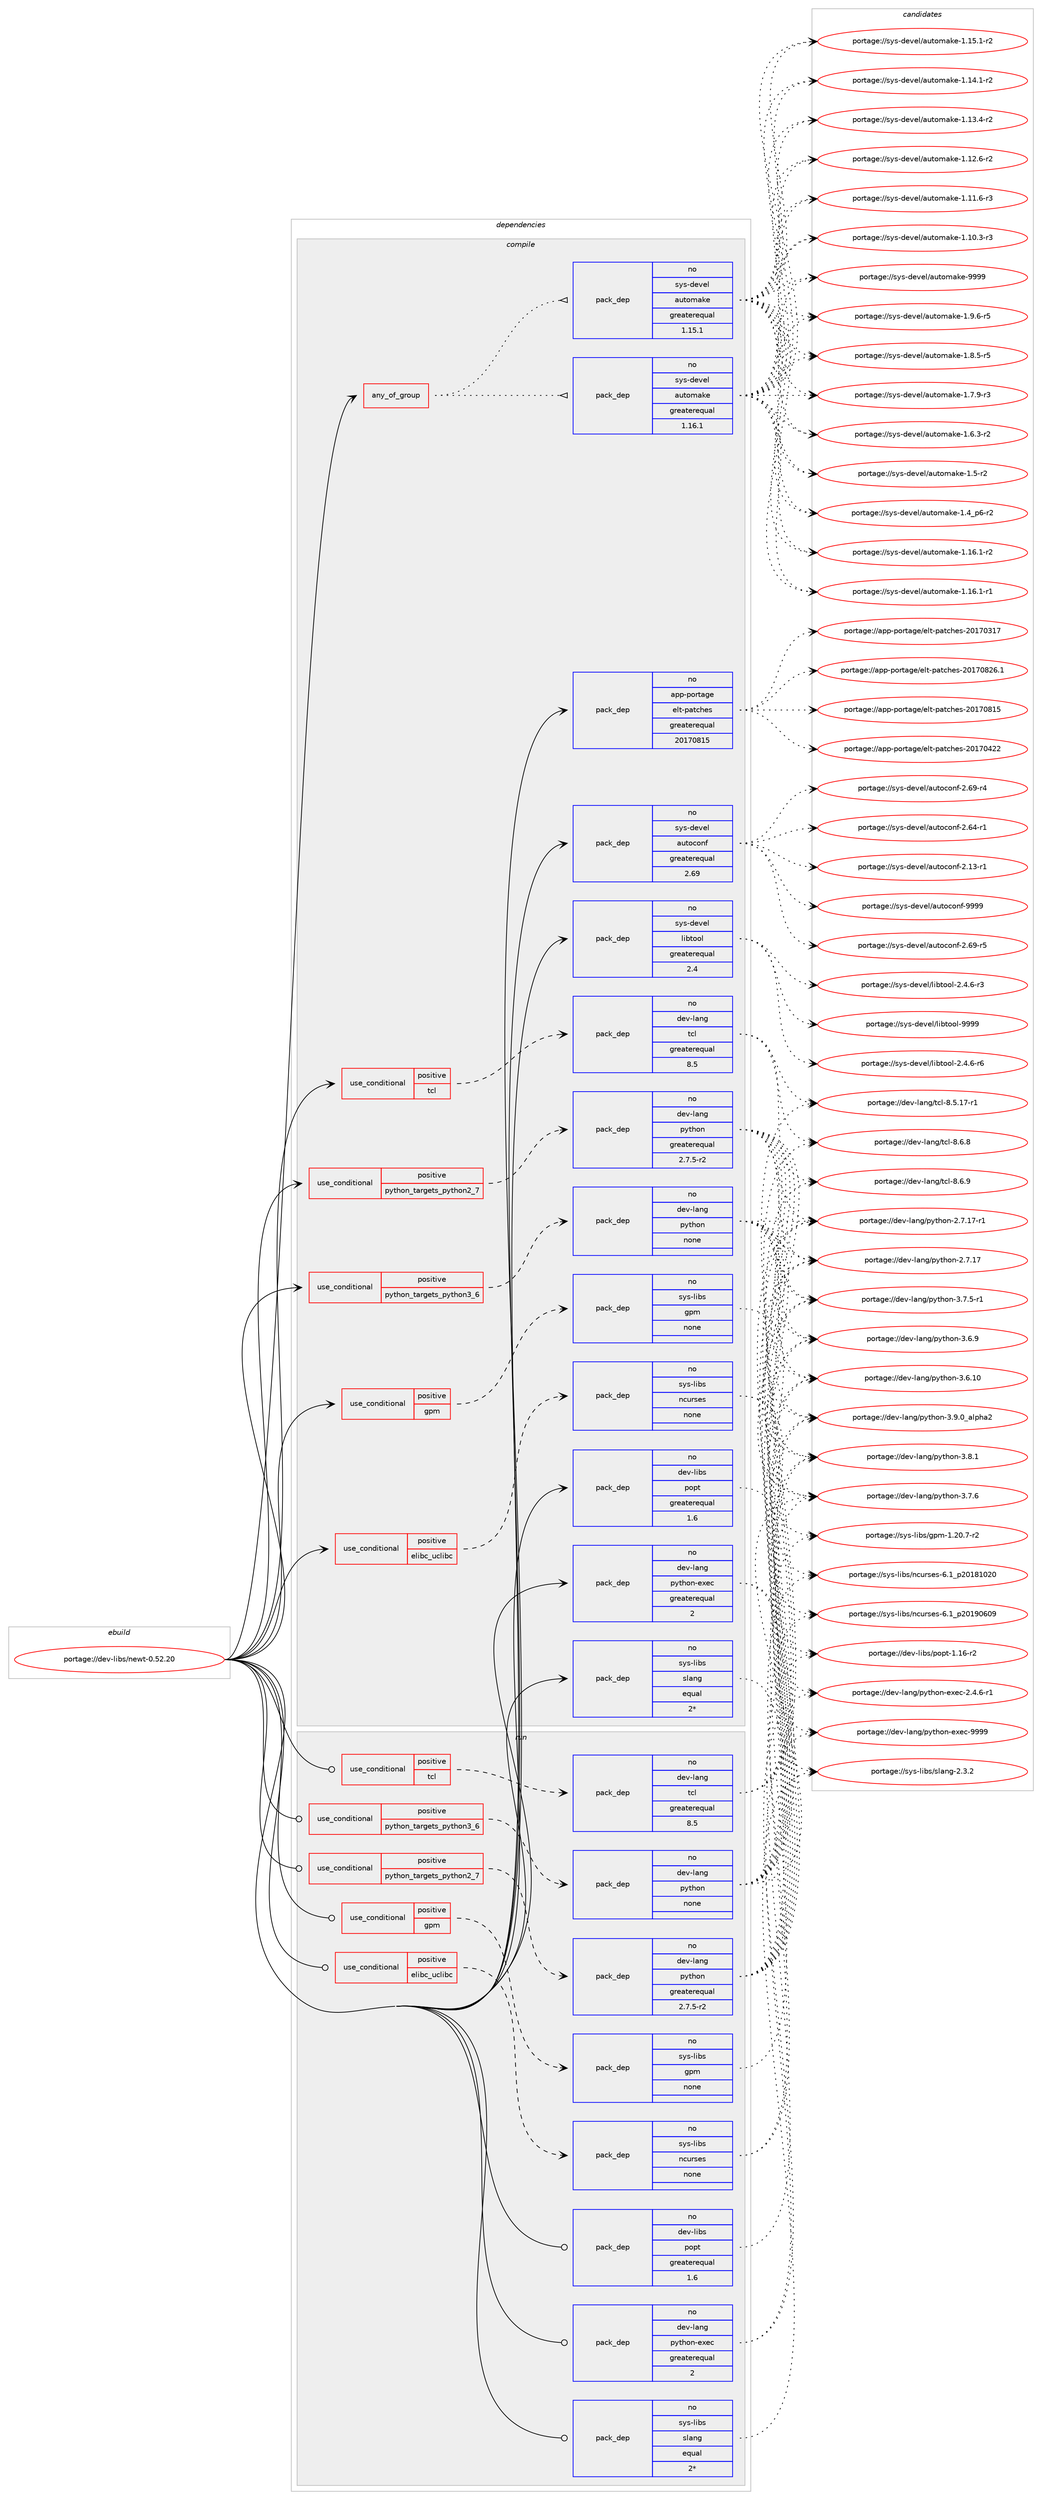 digraph prolog {

# *************
# Graph options
# *************

newrank=true;
concentrate=true;
compound=true;
graph [rankdir=LR,fontname=Helvetica,fontsize=10,ranksep=1.5];#, ranksep=2.5, nodesep=0.2];
edge  [arrowhead=vee];
node  [fontname=Helvetica,fontsize=10];

# **********
# The ebuild
# **********

subgraph cluster_leftcol {
color=gray;
label=<<i>ebuild</i>>;
id [label="portage://dev-libs/newt-0.52.20", color=red, width=4, href="../dev-libs/newt-0.52.20.svg"];
}

# ****************
# The dependencies
# ****************

subgraph cluster_midcol {
color=gray;
label=<<i>dependencies</i>>;
subgraph cluster_compile {
fillcolor="#eeeeee";
style=filled;
label=<<i>compile</i>>;
subgraph any4958 {
dependency508932 [label=<<TABLE BORDER="0" CELLBORDER="1" CELLSPACING="0" CELLPADDING="4"><TR><TD CELLPADDING="10">any_of_group</TD></TR></TABLE>>, shape=none, color=red];subgraph pack379476 {
dependency508933 [label=<<TABLE BORDER="0" CELLBORDER="1" CELLSPACING="0" CELLPADDING="4" WIDTH="220"><TR><TD ROWSPAN="6" CELLPADDING="30">pack_dep</TD></TR><TR><TD WIDTH="110">no</TD></TR><TR><TD>sys-devel</TD></TR><TR><TD>automake</TD></TR><TR><TD>greaterequal</TD></TR><TR><TD>1.16.1</TD></TR></TABLE>>, shape=none, color=blue];
}
dependency508932:e -> dependency508933:w [weight=20,style="dotted",arrowhead="oinv"];
subgraph pack379477 {
dependency508934 [label=<<TABLE BORDER="0" CELLBORDER="1" CELLSPACING="0" CELLPADDING="4" WIDTH="220"><TR><TD ROWSPAN="6" CELLPADDING="30">pack_dep</TD></TR><TR><TD WIDTH="110">no</TD></TR><TR><TD>sys-devel</TD></TR><TR><TD>automake</TD></TR><TR><TD>greaterequal</TD></TR><TR><TD>1.15.1</TD></TR></TABLE>>, shape=none, color=blue];
}
dependency508932:e -> dependency508934:w [weight=20,style="dotted",arrowhead="oinv"];
}
id:e -> dependency508932:w [weight=20,style="solid",arrowhead="vee"];
subgraph cond124265 {
dependency508935 [label=<<TABLE BORDER="0" CELLBORDER="1" CELLSPACING="0" CELLPADDING="4"><TR><TD ROWSPAN="3" CELLPADDING="10">use_conditional</TD></TR><TR><TD>positive</TD></TR><TR><TD>elibc_uclibc</TD></TR></TABLE>>, shape=none, color=red];
subgraph pack379478 {
dependency508936 [label=<<TABLE BORDER="0" CELLBORDER="1" CELLSPACING="0" CELLPADDING="4" WIDTH="220"><TR><TD ROWSPAN="6" CELLPADDING="30">pack_dep</TD></TR><TR><TD WIDTH="110">no</TD></TR><TR><TD>sys-libs</TD></TR><TR><TD>ncurses</TD></TR><TR><TD>none</TD></TR><TR><TD></TD></TR></TABLE>>, shape=none, color=blue];
}
dependency508935:e -> dependency508936:w [weight=20,style="dashed",arrowhead="vee"];
}
id:e -> dependency508935:w [weight=20,style="solid",arrowhead="vee"];
subgraph cond124266 {
dependency508937 [label=<<TABLE BORDER="0" CELLBORDER="1" CELLSPACING="0" CELLPADDING="4"><TR><TD ROWSPAN="3" CELLPADDING="10">use_conditional</TD></TR><TR><TD>positive</TD></TR><TR><TD>gpm</TD></TR></TABLE>>, shape=none, color=red];
subgraph pack379479 {
dependency508938 [label=<<TABLE BORDER="0" CELLBORDER="1" CELLSPACING="0" CELLPADDING="4" WIDTH="220"><TR><TD ROWSPAN="6" CELLPADDING="30">pack_dep</TD></TR><TR><TD WIDTH="110">no</TD></TR><TR><TD>sys-libs</TD></TR><TR><TD>gpm</TD></TR><TR><TD>none</TD></TR><TR><TD></TD></TR></TABLE>>, shape=none, color=blue];
}
dependency508937:e -> dependency508938:w [weight=20,style="dashed",arrowhead="vee"];
}
id:e -> dependency508937:w [weight=20,style="solid",arrowhead="vee"];
subgraph cond124267 {
dependency508939 [label=<<TABLE BORDER="0" CELLBORDER="1" CELLSPACING="0" CELLPADDING="4"><TR><TD ROWSPAN="3" CELLPADDING="10">use_conditional</TD></TR><TR><TD>positive</TD></TR><TR><TD>python_targets_python2_7</TD></TR></TABLE>>, shape=none, color=red];
subgraph pack379480 {
dependency508940 [label=<<TABLE BORDER="0" CELLBORDER="1" CELLSPACING="0" CELLPADDING="4" WIDTH="220"><TR><TD ROWSPAN="6" CELLPADDING="30">pack_dep</TD></TR><TR><TD WIDTH="110">no</TD></TR><TR><TD>dev-lang</TD></TR><TR><TD>python</TD></TR><TR><TD>greaterequal</TD></TR><TR><TD>2.7.5-r2</TD></TR></TABLE>>, shape=none, color=blue];
}
dependency508939:e -> dependency508940:w [weight=20,style="dashed",arrowhead="vee"];
}
id:e -> dependency508939:w [weight=20,style="solid",arrowhead="vee"];
subgraph cond124268 {
dependency508941 [label=<<TABLE BORDER="0" CELLBORDER="1" CELLSPACING="0" CELLPADDING="4"><TR><TD ROWSPAN="3" CELLPADDING="10">use_conditional</TD></TR><TR><TD>positive</TD></TR><TR><TD>python_targets_python3_6</TD></TR></TABLE>>, shape=none, color=red];
subgraph pack379481 {
dependency508942 [label=<<TABLE BORDER="0" CELLBORDER="1" CELLSPACING="0" CELLPADDING="4" WIDTH="220"><TR><TD ROWSPAN="6" CELLPADDING="30">pack_dep</TD></TR><TR><TD WIDTH="110">no</TD></TR><TR><TD>dev-lang</TD></TR><TR><TD>python</TD></TR><TR><TD>none</TD></TR><TR><TD></TD></TR></TABLE>>, shape=none, color=blue];
}
dependency508941:e -> dependency508942:w [weight=20,style="dashed",arrowhead="vee"];
}
id:e -> dependency508941:w [weight=20,style="solid",arrowhead="vee"];
subgraph cond124269 {
dependency508943 [label=<<TABLE BORDER="0" CELLBORDER="1" CELLSPACING="0" CELLPADDING="4"><TR><TD ROWSPAN="3" CELLPADDING="10">use_conditional</TD></TR><TR><TD>positive</TD></TR><TR><TD>tcl</TD></TR></TABLE>>, shape=none, color=red];
subgraph pack379482 {
dependency508944 [label=<<TABLE BORDER="0" CELLBORDER="1" CELLSPACING="0" CELLPADDING="4" WIDTH="220"><TR><TD ROWSPAN="6" CELLPADDING="30">pack_dep</TD></TR><TR><TD WIDTH="110">no</TD></TR><TR><TD>dev-lang</TD></TR><TR><TD>tcl</TD></TR><TR><TD>greaterequal</TD></TR><TR><TD>8.5</TD></TR></TABLE>>, shape=none, color=blue];
}
dependency508943:e -> dependency508944:w [weight=20,style="dashed",arrowhead="vee"];
}
id:e -> dependency508943:w [weight=20,style="solid",arrowhead="vee"];
subgraph pack379483 {
dependency508945 [label=<<TABLE BORDER="0" CELLBORDER="1" CELLSPACING="0" CELLPADDING="4" WIDTH="220"><TR><TD ROWSPAN="6" CELLPADDING="30">pack_dep</TD></TR><TR><TD WIDTH="110">no</TD></TR><TR><TD>app-portage</TD></TR><TR><TD>elt-patches</TD></TR><TR><TD>greaterequal</TD></TR><TR><TD>20170815</TD></TR></TABLE>>, shape=none, color=blue];
}
id:e -> dependency508945:w [weight=20,style="solid",arrowhead="vee"];
subgraph pack379484 {
dependency508946 [label=<<TABLE BORDER="0" CELLBORDER="1" CELLSPACING="0" CELLPADDING="4" WIDTH="220"><TR><TD ROWSPAN="6" CELLPADDING="30">pack_dep</TD></TR><TR><TD WIDTH="110">no</TD></TR><TR><TD>dev-lang</TD></TR><TR><TD>python-exec</TD></TR><TR><TD>greaterequal</TD></TR><TR><TD>2</TD></TR></TABLE>>, shape=none, color=blue];
}
id:e -> dependency508946:w [weight=20,style="solid",arrowhead="vee"];
subgraph pack379485 {
dependency508947 [label=<<TABLE BORDER="0" CELLBORDER="1" CELLSPACING="0" CELLPADDING="4" WIDTH="220"><TR><TD ROWSPAN="6" CELLPADDING="30">pack_dep</TD></TR><TR><TD WIDTH="110">no</TD></TR><TR><TD>dev-libs</TD></TR><TR><TD>popt</TD></TR><TR><TD>greaterequal</TD></TR><TR><TD>1.6</TD></TR></TABLE>>, shape=none, color=blue];
}
id:e -> dependency508947:w [weight=20,style="solid",arrowhead="vee"];
subgraph pack379486 {
dependency508948 [label=<<TABLE BORDER="0" CELLBORDER="1" CELLSPACING="0" CELLPADDING="4" WIDTH="220"><TR><TD ROWSPAN="6" CELLPADDING="30">pack_dep</TD></TR><TR><TD WIDTH="110">no</TD></TR><TR><TD>sys-devel</TD></TR><TR><TD>autoconf</TD></TR><TR><TD>greaterequal</TD></TR><TR><TD>2.69</TD></TR></TABLE>>, shape=none, color=blue];
}
id:e -> dependency508948:w [weight=20,style="solid",arrowhead="vee"];
subgraph pack379487 {
dependency508949 [label=<<TABLE BORDER="0" CELLBORDER="1" CELLSPACING="0" CELLPADDING="4" WIDTH="220"><TR><TD ROWSPAN="6" CELLPADDING="30">pack_dep</TD></TR><TR><TD WIDTH="110">no</TD></TR><TR><TD>sys-devel</TD></TR><TR><TD>libtool</TD></TR><TR><TD>greaterequal</TD></TR><TR><TD>2.4</TD></TR></TABLE>>, shape=none, color=blue];
}
id:e -> dependency508949:w [weight=20,style="solid",arrowhead="vee"];
subgraph pack379488 {
dependency508950 [label=<<TABLE BORDER="0" CELLBORDER="1" CELLSPACING="0" CELLPADDING="4" WIDTH="220"><TR><TD ROWSPAN="6" CELLPADDING="30">pack_dep</TD></TR><TR><TD WIDTH="110">no</TD></TR><TR><TD>sys-libs</TD></TR><TR><TD>slang</TD></TR><TR><TD>equal</TD></TR><TR><TD>2*</TD></TR></TABLE>>, shape=none, color=blue];
}
id:e -> dependency508950:w [weight=20,style="solid",arrowhead="vee"];
}
subgraph cluster_compileandrun {
fillcolor="#eeeeee";
style=filled;
label=<<i>compile and run</i>>;
}
subgraph cluster_run {
fillcolor="#eeeeee";
style=filled;
label=<<i>run</i>>;
subgraph cond124270 {
dependency508951 [label=<<TABLE BORDER="0" CELLBORDER="1" CELLSPACING="0" CELLPADDING="4"><TR><TD ROWSPAN="3" CELLPADDING="10">use_conditional</TD></TR><TR><TD>positive</TD></TR><TR><TD>elibc_uclibc</TD></TR></TABLE>>, shape=none, color=red];
subgraph pack379489 {
dependency508952 [label=<<TABLE BORDER="0" CELLBORDER="1" CELLSPACING="0" CELLPADDING="4" WIDTH="220"><TR><TD ROWSPAN="6" CELLPADDING="30">pack_dep</TD></TR><TR><TD WIDTH="110">no</TD></TR><TR><TD>sys-libs</TD></TR><TR><TD>ncurses</TD></TR><TR><TD>none</TD></TR><TR><TD></TD></TR></TABLE>>, shape=none, color=blue];
}
dependency508951:e -> dependency508952:w [weight=20,style="dashed",arrowhead="vee"];
}
id:e -> dependency508951:w [weight=20,style="solid",arrowhead="odot"];
subgraph cond124271 {
dependency508953 [label=<<TABLE BORDER="0" CELLBORDER="1" CELLSPACING="0" CELLPADDING="4"><TR><TD ROWSPAN="3" CELLPADDING="10">use_conditional</TD></TR><TR><TD>positive</TD></TR><TR><TD>gpm</TD></TR></TABLE>>, shape=none, color=red];
subgraph pack379490 {
dependency508954 [label=<<TABLE BORDER="0" CELLBORDER="1" CELLSPACING="0" CELLPADDING="4" WIDTH="220"><TR><TD ROWSPAN="6" CELLPADDING="30">pack_dep</TD></TR><TR><TD WIDTH="110">no</TD></TR><TR><TD>sys-libs</TD></TR><TR><TD>gpm</TD></TR><TR><TD>none</TD></TR><TR><TD></TD></TR></TABLE>>, shape=none, color=blue];
}
dependency508953:e -> dependency508954:w [weight=20,style="dashed",arrowhead="vee"];
}
id:e -> dependency508953:w [weight=20,style="solid",arrowhead="odot"];
subgraph cond124272 {
dependency508955 [label=<<TABLE BORDER="0" CELLBORDER="1" CELLSPACING="0" CELLPADDING="4"><TR><TD ROWSPAN="3" CELLPADDING="10">use_conditional</TD></TR><TR><TD>positive</TD></TR><TR><TD>python_targets_python2_7</TD></TR></TABLE>>, shape=none, color=red];
subgraph pack379491 {
dependency508956 [label=<<TABLE BORDER="0" CELLBORDER="1" CELLSPACING="0" CELLPADDING="4" WIDTH="220"><TR><TD ROWSPAN="6" CELLPADDING="30">pack_dep</TD></TR><TR><TD WIDTH="110">no</TD></TR><TR><TD>dev-lang</TD></TR><TR><TD>python</TD></TR><TR><TD>greaterequal</TD></TR><TR><TD>2.7.5-r2</TD></TR></TABLE>>, shape=none, color=blue];
}
dependency508955:e -> dependency508956:w [weight=20,style="dashed",arrowhead="vee"];
}
id:e -> dependency508955:w [weight=20,style="solid",arrowhead="odot"];
subgraph cond124273 {
dependency508957 [label=<<TABLE BORDER="0" CELLBORDER="1" CELLSPACING="0" CELLPADDING="4"><TR><TD ROWSPAN="3" CELLPADDING="10">use_conditional</TD></TR><TR><TD>positive</TD></TR><TR><TD>python_targets_python3_6</TD></TR></TABLE>>, shape=none, color=red];
subgraph pack379492 {
dependency508958 [label=<<TABLE BORDER="0" CELLBORDER="1" CELLSPACING="0" CELLPADDING="4" WIDTH="220"><TR><TD ROWSPAN="6" CELLPADDING="30">pack_dep</TD></TR><TR><TD WIDTH="110">no</TD></TR><TR><TD>dev-lang</TD></TR><TR><TD>python</TD></TR><TR><TD>none</TD></TR><TR><TD></TD></TR></TABLE>>, shape=none, color=blue];
}
dependency508957:e -> dependency508958:w [weight=20,style="dashed",arrowhead="vee"];
}
id:e -> dependency508957:w [weight=20,style="solid",arrowhead="odot"];
subgraph cond124274 {
dependency508959 [label=<<TABLE BORDER="0" CELLBORDER="1" CELLSPACING="0" CELLPADDING="4"><TR><TD ROWSPAN="3" CELLPADDING="10">use_conditional</TD></TR><TR><TD>positive</TD></TR><TR><TD>tcl</TD></TR></TABLE>>, shape=none, color=red];
subgraph pack379493 {
dependency508960 [label=<<TABLE BORDER="0" CELLBORDER="1" CELLSPACING="0" CELLPADDING="4" WIDTH="220"><TR><TD ROWSPAN="6" CELLPADDING="30">pack_dep</TD></TR><TR><TD WIDTH="110">no</TD></TR><TR><TD>dev-lang</TD></TR><TR><TD>tcl</TD></TR><TR><TD>greaterequal</TD></TR><TR><TD>8.5</TD></TR></TABLE>>, shape=none, color=blue];
}
dependency508959:e -> dependency508960:w [weight=20,style="dashed",arrowhead="vee"];
}
id:e -> dependency508959:w [weight=20,style="solid",arrowhead="odot"];
subgraph pack379494 {
dependency508961 [label=<<TABLE BORDER="0" CELLBORDER="1" CELLSPACING="0" CELLPADDING="4" WIDTH="220"><TR><TD ROWSPAN="6" CELLPADDING="30">pack_dep</TD></TR><TR><TD WIDTH="110">no</TD></TR><TR><TD>dev-lang</TD></TR><TR><TD>python-exec</TD></TR><TR><TD>greaterequal</TD></TR><TR><TD>2</TD></TR></TABLE>>, shape=none, color=blue];
}
id:e -> dependency508961:w [weight=20,style="solid",arrowhead="odot"];
subgraph pack379495 {
dependency508962 [label=<<TABLE BORDER="0" CELLBORDER="1" CELLSPACING="0" CELLPADDING="4" WIDTH="220"><TR><TD ROWSPAN="6" CELLPADDING="30">pack_dep</TD></TR><TR><TD WIDTH="110">no</TD></TR><TR><TD>dev-libs</TD></TR><TR><TD>popt</TD></TR><TR><TD>greaterequal</TD></TR><TR><TD>1.6</TD></TR></TABLE>>, shape=none, color=blue];
}
id:e -> dependency508962:w [weight=20,style="solid",arrowhead="odot"];
subgraph pack379496 {
dependency508963 [label=<<TABLE BORDER="0" CELLBORDER="1" CELLSPACING="0" CELLPADDING="4" WIDTH="220"><TR><TD ROWSPAN="6" CELLPADDING="30">pack_dep</TD></TR><TR><TD WIDTH="110">no</TD></TR><TR><TD>sys-libs</TD></TR><TR><TD>slang</TD></TR><TR><TD>equal</TD></TR><TR><TD>2*</TD></TR></TABLE>>, shape=none, color=blue];
}
id:e -> dependency508963:w [weight=20,style="solid",arrowhead="odot"];
}
}

# **************
# The candidates
# **************

subgraph cluster_choices {
rank=same;
color=gray;
label=<<i>candidates</i>>;

subgraph choice379476 {
color=black;
nodesep=1;
choice115121115451001011181011084797117116111109971071014557575757 [label="portage://sys-devel/automake-9999", color=red, width=4,href="../sys-devel/automake-9999.svg"];
choice115121115451001011181011084797117116111109971071014549465746544511453 [label="portage://sys-devel/automake-1.9.6-r5", color=red, width=4,href="../sys-devel/automake-1.9.6-r5.svg"];
choice115121115451001011181011084797117116111109971071014549465646534511453 [label="portage://sys-devel/automake-1.8.5-r5", color=red, width=4,href="../sys-devel/automake-1.8.5-r5.svg"];
choice115121115451001011181011084797117116111109971071014549465546574511451 [label="portage://sys-devel/automake-1.7.9-r3", color=red, width=4,href="../sys-devel/automake-1.7.9-r3.svg"];
choice115121115451001011181011084797117116111109971071014549465446514511450 [label="portage://sys-devel/automake-1.6.3-r2", color=red, width=4,href="../sys-devel/automake-1.6.3-r2.svg"];
choice11512111545100101118101108479711711611110997107101454946534511450 [label="portage://sys-devel/automake-1.5-r2", color=red, width=4,href="../sys-devel/automake-1.5-r2.svg"];
choice115121115451001011181011084797117116111109971071014549465295112544511450 [label="portage://sys-devel/automake-1.4_p6-r2", color=red, width=4,href="../sys-devel/automake-1.4_p6-r2.svg"];
choice11512111545100101118101108479711711611110997107101454946495446494511450 [label="portage://sys-devel/automake-1.16.1-r2", color=red, width=4,href="../sys-devel/automake-1.16.1-r2.svg"];
choice11512111545100101118101108479711711611110997107101454946495446494511449 [label="portage://sys-devel/automake-1.16.1-r1", color=red, width=4,href="../sys-devel/automake-1.16.1-r1.svg"];
choice11512111545100101118101108479711711611110997107101454946495346494511450 [label="portage://sys-devel/automake-1.15.1-r2", color=red, width=4,href="../sys-devel/automake-1.15.1-r2.svg"];
choice11512111545100101118101108479711711611110997107101454946495246494511450 [label="portage://sys-devel/automake-1.14.1-r2", color=red, width=4,href="../sys-devel/automake-1.14.1-r2.svg"];
choice11512111545100101118101108479711711611110997107101454946495146524511450 [label="portage://sys-devel/automake-1.13.4-r2", color=red, width=4,href="../sys-devel/automake-1.13.4-r2.svg"];
choice11512111545100101118101108479711711611110997107101454946495046544511450 [label="portage://sys-devel/automake-1.12.6-r2", color=red, width=4,href="../sys-devel/automake-1.12.6-r2.svg"];
choice11512111545100101118101108479711711611110997107101454946494946544511451 [label="portage://sys-devel/automake-1.11.6-r3", color=red, width=4,href="../sys-devel/automake-1.11.6-r3.svg"];
choice11512111545100101118101108479711711611110997107101454946494846514511451 [label="portage://sys-devel/automake-1.10.3-r3", color=red, width=4,href="../sys-devel/automake-1.10.3-r3.svg"];
dependency508933:e -> choice115121115451001011181011084797117116111109971071014557575757:w [style=dotted,weight="100"];
dependency508933:e -> choice115121115451001011181011084797117116111109971071014549465746544511453:w [style=dotted,weight="100"];
dependency508933:e -> choice115121115451001011181011084797117116111109971071014549465646534511453:w [style=dotted,weight="100"];
dependency508933:e -> choice115121115451001011181011084797117116111109971071014549465546574511451:w [style=dotted,weight="100"];
dependency508933:e -> choice115121115451001011181011084797117116111109971071014549465446514511450:w [style=dotted,weight="100"];
dependency508933:e -> choice11512111545100101118101108479711711611110997107101454946534511450:w [style=dotted,weight="100"];
dependency508933:e -> choice115121115451001011181011084797117116111109971071014549465295112544511450:w [style=dotted,weight="100"];
dependency508933:e -> choice11512111545100101118101108479711711611110997107101454946495446494511450:w [style=dotted,weight="100"];
dependency508933:e -> choice11512111545100101118101108479711711611110997107101454946495446494511449:w [style=dotted,weight="100"];
dependency508933:e -> choice11512111545100101118101108479711711611110997107101454946495346494511450:w [style=dotted,weight="100"];
dependency508933:e -> choice11512111545100101118101108479711711611110997107101454946495246494511450:w [style=dotted,weight="100"];
dependency508933:e -> choice11512111545100101118101108479711711611110997107101454946495146524511450:w [style=dotted,weight="100"];
dependency508933:e -> choice11512111545100101118101108479711711611110997107101454946495046544511450:w [style=dotted,weight="100"];
dependency508933:e -> choice11512111545100101118101108479711711611110997107101454946494946544511451:w [style=dotted,weight="100"];
dependency508933:e -> choice11512111545100101118101108479711711611110997107101454946494846514511451:w [style=dotted,weight="100"];
}
subgraph choice379477 {
color=black;
nodesep=1;
choice115121115451001011181011084797117116111109971071014557575757 [label="portage://sys-devel/automake-9999", color=red, width=4,href="../sys-devel/automake-9999.svg"];
choice115121115451001011181011084797117116111109971071014549465746544511453 [label="portage://sys-devel/automake-1.9.6-r5", color=red, width=4,href="../sys-devel/automake-1.9.6-r5.svg"];
choice115121115451001011181011084797117116111109971071014549465646534511453 [label="portage://sys-devel/automake-1.8.5-r5", color=red, width=4,href="../sys-devel/automake-1.8.5-r5.svg"];
choice115121115451001011181011084797117116111109971071014549465546574511451 [label="portage://sys-devel/automake-1.7.9-r3", color=red, width=4,href="../sys-devel/automake-1.7.9-r3.svg"];
choice115121115451001011181011084797117116111109971071014549465446514511450 [label="portage://sys-devel/automake-1.6.3-r2", color=red, width=4,href="../sys-devel/automake-1.6.3-r2.svg"];
choice11512111545100101118101108479711711611110997107101454946534511450 [label="portage://sys-devel/automake-1.5-r2", color=red, width=4,href="../sys-devel/automake-1.5-r2.svg"];
choice115121115451001011181011084797117116111109971071014549465295112544511450 [label="portage://sys-devel/automake-1.4_p6-r2", color=red, width=4,href="../sys-devel/automake-1.4_p6-r2.svg"];
choice11512111545100101118101108479711711611110997107101454946495446494511450 [label="portage://sys-devel/automake-1.16.1-r2", color=red, width=4,href="../sys-devel/automake-1.16.1-r2.svg"];
choice11512111545100101118101108479711711611110997107101454946495446494511449 [label="portage://sys-devel/automake-1.16.1-r1", color=red, width=4,href="../sys-devel/automake-1.16.1-r1.svg"];
choice11512111545100101118101108479711711611110997107101454946495346494511450 [label="portage://sys-devel/automake-1.15.1-r2", color=red, width=4,href="../sys-devel/automake-1.15.1-r2.svg"];
choice11512111545100101118101108479711711611110997107101454946495246494511450 [label="portage://sys-devel/automake-1.14.1-r2", color=red, width=4,href="../sys-devel/automake-1.14.1-r2.svg"];
choice11512111545100101118101108479711711611110997107101454946495146524511450 [label="portage://sys-devel/automake-1.13.4-r2", color=red, width=4,href="../sys-devel/automake-1.13.4-r2.svg"];
choice11512111545100101118101108479711711611110997107101454946495046544511450 [label="portage://sys-devel/automake-1.12.6-r2", color=red, width=4,href="../sys-devel/automake-1.12.6-r2.svg"];
choice11512111545100101118101108479711711611110997107101454946494946544511451 [label="portage://sys-devel/automake-1.11.6-r3", color=red, width=4,href="../sys-devel/automake-1.11.6-r3.svg"];
choice11512111545100101118101108479711711611110997107101454946494846514511451 [label="portage://sys-devel/automake-1.10.3-r3", color=red, width=4,href="../sys-devel/automake-1.10.3-r3.svg"];
dependency508934:e -> choice115121115451001011181011084797117116111109971071014557575757:w [style=dotted,weight="100"];
dependency508934:e -> choice115121115451001011181011084797117116111109971071014549465746544511453:w [style=dotted,weight="100"];
dependency508934:e -> choice115121115451001011181011084797117116111109971071014549465646534511453:w [style=dotted,weight="100"];
dependency508934:e -> choice115121115451001011181011084797117116111109971071014549465546574511451:w [style=dotted,weight="100"];
dependency508934:e -> choice115121115451001011181011084797117116111109971071014549465446514511450:w [style=dotted,weight="100"];
dependency508934:e -> choice11512111545100101118101108479711711611110997107101454946534511450:w [style=dotted,weight="100"];
dependency508934:e -> choice115121115451001011181011084797117116111109971071014549465295112544511450:w [style=dotted,weight="100"];
dependency508934:e -> choice11512111545100101118101108479711711611110997107101454946495446494511450:w [style=dotted,weight="100"];
dependency508934:e -> choice11512111545100101118101108479711711611110997107101454946495446494511449:w [style=dotted,weight="100"];
dependency508934:e -> choice11512111545100101118101108479711711611110997107101454946495346494511450:w [style=dotted,weight="100"];
dependency508934:e -> choice11512111545100101118101108479711711611110997107101454946495246494511450:w [style=dotted,weight="100"];
dependency508934:e -> choice11512111545100101118101108479711711611110997107101454946495146524511450:w [style=dotted,weight="100"];
dependency508934:e -> choice11512111545100101118101108479711711611110997107101454946495046544511450:w [style=dotted,weight="100"];
dependency508934:e -> choice11512111545100101118101108479711711611110997107101454946494946544511451:w [style=dotted,weight="100"];
dependency508934:e -> choice11512111545100101118101108479711711611110997107101454946494846514511451:w [style=dotted,weight="100"];
}
subgraph choice379478 {
color=black;
nodesep=1;
choice1151211154510810598115471109911711411510111545544649951125048495748544857 [label="portage://sys-libs/ncurses-6.1_p20190609", color=red, width=4,href="../sys-libs/ncurses-6.1_p20190609.svg"];
choice1151211154510810598115471109911711411510111545544649951125048495649485048 [label="portage://sys-libs/ncurses-6.1_p20181020", color=red, width=4,href="../sys-libs/ncurses-6.1_p20181020.svg"];
dependency508936:e -> choice1151211154510810598115471109911711411510111545544649951125048495748544857:w [style=dotted,weight="100"];
dependency508936:e -> choice1151211154510810598115471109911711411510111545544649951125048495649485048:w [style=dotted,weight="100"];
}
subgraph choice379479 {
color=black;
nodesep=1;
choice115121115451081059811547103112109454946504846554511450 [label="portage://sys-libs/gpm-1.20.7-r2", color=red, width=4,href="../sys-libs/gpm-1.20.7-r2.svg"];
dependency508938:e -> choice115121115451081059811547103112109454946504846554511450:w [style=dotted,weight="100"];
}
subgraph choice379480 {
color=black;
nodesep=1;
choice10010111845108971101034711212111610411111045514657464895971081121049750 [label="portage://dev-lang/python-3.9.0_alpha2", color=red, width=4,href="../dev-lang/python-3.9.0_alpha2.svg"];
choice100101118451089711010347112121116104111110455146564649 [label="portage://dev-lang/python-3.8.1", color=red, width=4,href="../dev-lang/python-3.8.1.svg"];
choice100101118451089711010347112121116104111110455146554654 [label="portage://dev-lang/python-3.7.6", color=red, width=4,href="../dev-lang/python-3.7.6.svg"];
choice1001011184510897110103471121211161041111104551465546534511449 [label="portage://dev-lang/python-3.7.5-r1", color=red, width=4,href="../dev-lang/python-3.7.5-r1.svg"];
choice100101118451089711010347112121116104111110455146544657 [label="portage://dev-lang/python-3.6.9", color=red, width=4,href="../dev-lang/python-3.6.9.svg"];
choice10010111845108971101034711212111610411111045514654464948 [label="portage://dev-lang/python-3.6.10", color=red, width=4,href="../dev-lang/python-3.6.10.svg"];
choice100101118451089711010347112121116104111110455046554649554511449 [label="portage://dev-lang/python-2.7.17-r1", color=red, width=4,href="../dev-lang/python-2.7.17-r1.svg"];
choice10010111845108971101034711212111610411111045504655464955 [label="portage://dev-lang/python-2.7.17", color=red, width=4,href="../dev-lang/python-2.7.17.svg"];
dependency508940:e -> choice10010111845108971101034711212111610411111045514657464895971081121049750:w [style=dotted,weight="100"];
dependency508940:e -> choice100101118451089711010347112121116104111110455146564649:w [style=dotted,weight="100"];
dependency508940:e -> choice100101118451089711010347112121116104111110455146554654:w [style=dotted,weight="100"];
dependency508940:e -> choice1001011184510897110103471121211161041111104551465546534511449:w [style=dotted,weight="100"];
dependency508940:e -> choice100101118451089711010347112121116104111110455146544657:w [style=dotted,weight="100"];
dependency508940:e -> choice10010111845108971101034711212111610411111045514654464948:w [style=dotted,weight="100"];
dependency508940:e -> choice100101118451089711010347112121116104111110455046554649554511449:w [style=dotted,weight="100"];
dependency508940:e -> choice10010111845108971101034711212111610411111045504655464955:w [style=dotted,weight="100"];
}
subgraph choice379481 {
color=black;
nodesep=1;
choice10010111845108971101034711212111610411111045514657464895971081121049750 [label="portage://dev-lang/python-3.9.0_alpha2", color=red, width=4,href="../dev-lang/python-3.9.0_alpha2.svg"];
choice100101118451089711010347112121116104111110455146564649 [label="portage://dev-lang/python-3.8.1", color=red, width=4,href="../dev-lang/python-3.8.1.svg"];
choice100101118451089711010347112121116104111110455146554654 [label="portage://dev-lang/python-3.7.6", color=red, width=4,href="../dev-lang/python-3.7.6.svg"];
choice1001011184510897110103471121211161041111104551465546534511449 [label="portage://dev-lang/python-3.7.5-r1", color=red, width=4,href="../dev-lang/python-3.7.5-r1.svg"];
choice100101118451089711010347112121116104111110455146544657 [label="portage://dev-lang/python-3.6.9", color=red, width=4,href="../dev-lang/python-3.6.9.svg"];
choice10010111845108971101034711212111610411111045514654464948 [label="portage://dev-lang/python-3.6.10", color=red, width=4,href="../dev-lang/python-3.6.10.svg"];
choice100101118451089711010347112121116104111110455046554649554511449 [label="portage://dev-lang/python-2.7.17-r1", color=red, width=4,href="../dev-lang/python-2.7.17-r1.svg"];
choice10010111845108971101034711212111610411111045504655464955 [label="portage://dev-lang/python-2.7.17", color=red, width=4,href="../dev-lang/python-2.7.17.svg"];
dependency508942:e -> choice10010111845108971101034711212111610411111045514657464895971081121049750:w [style=dotted,weight="100"];
dependency508942:e -> choice100101118451089711010347112121116104111110455146564649:w [style=dotted,weight="100"];
dependency508942:e -> choice100101118451089711010347112121116104111110455146554654:w [style=dotted,weight="100"];
dependency508942:e -> choice1001011184510897110103471121211161041111104551465546534511449:w [style=dotted,weight="100"];
dependency508942:e -> choice100101118451089711010347112121116104111110455146544657:w [style=dotted,weight="100"];
dependency508942:e -> choice10010111845108971101034711212111610411111045514654464948:w [style=dotted,weight="100"];
dependency508942:e -> choice100101118451089711010347112121116104111110455046554649554511449:w [style=dotted,weight="100"];
dependency508942:e -> choice10010111845108971101034711212111610411111045504655464955:w [style=dotted,weight="100"];
}
subgraph choice379482 {
color=black;
nodesep=1;
choice10010111845108971101034711699108455646544657 [label="portage://dev-lang/tcl-8.6.9", color=red, width=4,href="../dev-lang/tcl-8.6.9.svg"];
choice10010111845108971101034711699108455646544656 [label="portage://dev-lang/tcl-8.6.8", color=red, width=4,href="../dev-lang/tcl-8.6.8.svg"];
choice10010111845108971101034711699108455646534649554511449 [label="portage://dev-lang/tcl-8.5.17-r1", color=red, width=4,href="../dev-lang/tcl-8.5.17-r1.svg"];
dependency508944:e -> choice10010111845108971101034711699108455646544657:w [style=dotted,weight="100"];
dependency508944:e -> choice10010111845108971101034711699108455646544656:w [style=dotted,weight="100"];
dependency508944:e -> choice10010111845108971101034711699108455646534649554511449:w [style=dotted,weight="100"];
}
subgraph choice379483 {
color=black;
nodesep=1;
choice971121124511211111411697103101471011081164511297116991041011154550484955485650544649 [label="portage://app-portage/elt-patches-20170826.1", color=red, width=4,href="../app-portage/elt-patches-20170826.1.svg"];
choice97112112451121111141169710310147101108116451129711699104101115455048495548564953 [label="portage://app-portage/elt-patches-20170815", color=red, width=4,href="../app-portage/elt-patches-20170815.svg"];
choice97112112451121111141169710310147101108116451129711699104101115455048495548525050 [label="portage://app-portage/elt-patches-20170422", color=red, width=4,href="../app-portage/elt-patches-20170422.svg"];
choice97112112451121111141169710310147101108116451129711699104101115455048495548514955 [label="portage://app-portage/elt-patches-20170317", color=red, width=4,href="../app-portage/elt-patches-20170317.svg"];
dependency508945:e -> choice971121124511211111411697103101471011081164511297116991041011154550484955485650544649:w [style=dotted,weight="100"];
dependency508945:e -> choice97112112451121111141169710310147101108116451129711699104101115455048495548564953:w [style=dotted,weight="100"];
dependency508945:e -> choice97112112451121111141169710310147101108116451129711699104101115455048495548525050:w [style=dotted,weight="100"];
dependency508945:e -> choice97112112451121111141169710310147101108116451129711699104101115455048495548514955:w [style=dotted,weight="100"];
}
subgraph choice379484 {
color=black;
nodesep=1;
choice10010111845108971101034711212111610411111045101120101994557575757 [label="portage://dev-lang/python-exec-9999", color=red, width=4,href="../dev-lang/python-exec-9999.svg"];
choice10010111845108971101034711212111610411111045101120101994550465246544511449 [label="portage://dev-lang/python-exec-2.4.6-r1", color=red, width=4,href="../dev-lang/python-exec-2.4.6-r1.svg"];
dependency508946:e -> choice10010111845108971101034711212111610411111045101120101994557575757:w [style=dotted,weight="100"];
dependency508946:e -> choice10010111845108971101034711212111610411111045101120101994550465246544511449:w [style=dotted,weight="100"];
}
subgraph choice379485 {
color=black;
nodesep=1;
choice10010111845108105981154711211111211645494649544511450 [label="portage://dev-libs/popt-1.16-r2", color=red, width=4,href="../dev-libs/popt-1.16-r2.svg"];
dependency508947:e -> choice10010111845108105981154711211111211645494649544511450:w [style=dotted,weight="100"];
}
subgraph choice379486 {
color=black;
nodesep=1;
choice115121115451001011181011084797117116111991111101024557575757 [label="portage://sys-devel/autoconf-9999", color=red, width=4,href="../sys-devel/autoconf-9999.svg"];
choice1151211154510010111810110847971171161119911111010245504654574511453 [label="portage://sys-devel/autoconf-2.69-r5", color=red, width=4,href="../sys-devel/autoconf-2.69-r5.svg"];
choice1151211154510010111810110847971171161119911111010245504654574511452 [label="portage://sys-devel/autoconf-2.69-r4", color=red, width=4,href="../sys-devel/autoconf-2.69-r4.svg"];
choice1151211154510010111810110847971171161119911111010245504654524511449 [label="portage://sys-devel/autoconf-2.64-r1", color=red, width=4,href="../sys-devel/autoconf-2.64-r1.svg"];
choice1151211154510010111810110847971171161119911111010245504649514511449 [label="portage://sys-devel/autoconf-2.13-r1", color=red, width=4,href="../sys-devel/autoconf-2.13-r1.svg"];
dependency508948:e -> choice115121115451001011181011084797117116111991111101024557575757:w [style=dotted,weight="100"];
dependency508948:e -> choice1151211154510010111810110847971171161119911111010245504654574511453:w [style=dotted,weight="100"];
dependency508948:e -> choice1151211154510010111810110847971171161119911111010245504654574511452:w [style=dotted,weight="100"];
dependency508948:e -> choice1151211154510010111810110847971171161119911111010245504654524511449:w [style=dotted,weight="100"];
dependency508948:e -> choice1151211154510010111810110847971171161119911111010245504649514511449:w [style=dotted,weight="100"];
}
subgraph choice379487 {
color=black;
nodesep=1;
choice1151211154510010111810110847108105981161111111084557575757 [label="portage://sys-devel/libtool-9999", color=red, width=4,href="../sys-devel/libtool-9999.svg"];
choice1151211154510010111810110847108105981161111111084550465246544511454 [label="portage://sys-devel/libtool-2.4.6-r6", color=red, width=4,href="../sys-devel/libtool-2.4.6-r6.svg"];
choice1151211154510010111810110847108105981161111111084550465246544511451 [label="portage://sys-devel/libtool-2.4.6-r3", color=red, width=4,href="../sys-devel/libtool-2.4.6-r3.svg"];
dependency508949:e -> choice1151211154510010111810110847108105981161111111084557575757:w [style=dotted,weight="100"];
dependency508949:e -> choice1151211154510010111810110847108105981161111111084550465246544511454:w [style=dotted,weight="100"];
dependency508949:e -> choice1151211154510010111810110847108105981161111111084550465246544511451:w [style=dotted,weight="100"];
}
subgraph choice379488 {
color=black;
nodesep=1;
choice11512111545108105981154711510897110103455046514650 [label="portage://sys-libs/slang-2.3.2", color=red, width=4,href="../sys-libs/slang-2.3.2.svg"];
dependency508950:e -> choice11512111545108105981154711510897110103455046514650:w [style=dotted,weight="100"];
}
subgraph choice379489 {
color=black;
nodesep=1;
choice1151211154510810598115471109911711411510111545544649951125048495748544857 [label="portage://sys-libs/ncurses-6.1_p20190609", color=red, width=4,href="../sys-libs/ncurses-6.1_p20190609.svg"];
choice1151211154510810598115471109911711411510111545544649951125048495649485048 [label="portage://sys-libs/ncurses-6.1_p20181020", color=red, width=4,href="../sys-libs/ncurses-6.1_p20181020.svg"];
dependency508952:e -> choice1151211154510810598115471109911711411510111545544649951125048495748544857:w [style=dotted,weight="100"];
dependency508952:e -> choice1151211154510810598115471109911711411510111545544649951125048495649485048:w [style=dotted,weight="100"];
}
subgraph choice379490 {
color=black;
nodesep=1;
choice115121115451081059811547103112109454946504846554511450 [label="portage://sys-libs/gpm-1.20.7-r2", color=red, width=4,href="../sys-libs/gpm-1.20.7-r2.svg"];
dependency508954:e -> choice115121115451081059811547103112109454946504846554511450:w [style=dotted,weight="100"];
}
subgraph choice379491 {
color=black;
nodesep=1;
choice10010111845108971101034711212111610411111045514657464895971081121049750 [label="portage://dev-lang/python-3.9.0_alpha2", color=red, width=4,href="../dev-lang/python-3.9.0_alpha2.svg"];
choice100101118451089711010347112121116104111110455146564649 [label="portage://dev-lang/python-3.8.1", color=red, width=4,href="../dev-lang/python-3.8.1.svg"];
choice100101118451089711010347112121116104111110455146554654 [label="portage://dev-lang/python-3.7.6", color=red, width=4,href="../dev-lang/python-3.7.6.svg"];
choice1001011184510897110103471121211161041111104551465546534511449 [label="portage://dev-lang/python-3.7.5-r1", color=red, width=4,href="../dev-lang/python-3.7.5-r1.svg"];
choice100101118451089711010347112121116104111110455146544657 [label="portage://dev-lang/python-3.6.9", color=red, width=4,href="../dev-lang/python-3.6.9.svg"];
choice10010111845108971101034711212111610411111045514654464948 [label="portage://dev-lang/python-3.6.10", color=red, width=4,href="../dev-lang/python-3.6.10.svg"];
choice100101118451089711010347112121116104111110455046554649554511449 [label="portage://dev-lang/python-2.7.17-r1", color=red, width=4,href="../dev-lang/python-2.7.17-r1.svg"];
choice10010111845108971101034711212111610411111045504655464955 [label="portage://dev-lang/python-2.7.17", color=red, width=4,href="../dev-lang/python-2.7.17.svg"];
dependency508956:e -> choice10010111845108971101034711212111610411111045514657464895971081121049750:w [style=dotted,weight="100"];
dependency508956:e -> choice100101118451089711010347112121116104111110455146564649:w [style=dotted,weight="100"];
dependency508956:e -> choice100101118451089711010347112121116104111110455146554654:w [style=dotted,weight="100"];
dependency508956:e -> choice1001011184510897110103471121211161041111104551465546534511449:w [style=dotted,weight="100"];
dependency508956:e -> choice100101118451089711010347112121116104111110455146544657:w [style=dotted,weight="100"];
dependency508956:e -> choice10010111845108971101034711212111610411111045514654464948:w [style=dotted,weight="100"];
dependency508956:e -> choice100101118451089711010347112121116104111110455046554649554511449:w [style=dotted,weight="100"];
dependency508956:e -> choice10010111845108971101034711212111610411111045504655464955:w [style=dotted,weight="100"];
}
subgraph choice379492 {
color=black;
nodesep=1;
choice10010111845108971101034711212111610411111045514657464895971081121049750 [label="portage://dev-lang/python-3.9.0_alpha2", color=red, width=4,href="../dev-lang/python-3.9.0_alpha2.svg"];
choice100101118451089711010347112121116104111110455146564649 [label="portage://dev-lang/python-3.8.1", color=red, width=4,href="../dev-lang/python-3.8.1.svg"];
choice100101118451089711010347112121116104111110455146554654 [label="portage://dev-lang/python-3.7.6", color=red, width=4,href="../dev-lang/python-3.7.6.svg"];
choice1001011184510897110103471121211161041111104551465546534511449 [label="portage://dev-lang/python-3.7.5-r1", color=red, width=4,href="../dev-lang/python-3.7.5-r1.svg"];
choice100101118451089711010347112121116104111110455146544657 [label="portage://dev-lang/python-3.6.9", color=red, width=4,href="../dev-lang/python-3.6.9.svg"];
choice10010111845108971101034711212111610411111045514654464948 [label="portage://dev-lang/python-3.6.10", color=red, width=4,href="../dev-lang/python-3.6.10.svg"];
choice100101118451089711010347112121116104111110455046554649554511449 [label="portage://dev-lang/python-2.7.17-r1", color=red, width=4,href="../dev-lang/python-2.7.17-r1.svg"];
choice10010111845108971101034711212111610411111045504655464955 [label="portage://dev-lang/python-2.7.17", color=red, width=4,href="../dev-lang/python-2.7.17.svg"];
dependency508958:e -> choice10010111845108971101034711212111610411111045514657464895971081121049750:w [style=dotted,weight="100"];
dependency508958:e -> choice100101118451089711010347112121116104111110455146564649:w [style=dotted,weight="100"];
dependency508958:e -> choice100101118451089711010347112121116104111110455146554654:w [style=dotted,weight="100"];
dependency508958:e -> choice1001011184510897110103471121211161041111104551465546534511449:w [style=dotted,weight="100"];
dependency508958:e -> choice100101118451089711010347112121116104111110455146544657:w [style=dotted,weight="100"];
dependency508958:e -> choice10010111845108971101034711212111610411111045514654464948:w [style=dotted,weight="100"];
dependency508958:e -> choice100101118451089711010347112121116104111110455046554649554511449:w [style=dotted,weight="100"];
dependency508958:e -> choice10010111845108971101034711212111610411111045504655464955:w [style=dotted,weight="100"];
}
subgraph choice379493 {
color=black;
nodesep=1;
choice10010111845108971101034711699108455646544657 [label="portage://dev-lang/tcl-8.6.9", color=red, width=4,href="../dev-lang/tcl-8.6.9.svg"];
choice10010111845108971101034711699108455646544656 [label="portage://dev-lang/tcl-8.6.8", color=red, width=4,href="../dev-lang/tcl-8.6.8.svg"];
choice10010111845108971101034711699108455646534649554511449 [label="portage://dev-lang/tcl-8.5.17-r1", color=red, width=4,href="../dev-lang/tcl-8.5.17-r1.svg"];
dependency508960:e -> choice10010111845108971101034711699108455646544657:w [style=dotted,weight="100"];
dependency508960:e -> choice10010111845108971101034711699108455646544656:w [style=dotted,weight="100"];
dependency508960:e -> choice10010111845108971101034711699108455646534649554511449:w [style=dotted,weight="100"];
}
subgraph choice379494 {
color=black;
nodesep=1;
choice10010111845108971101034711212111610411111045101120101994557575757 [label="portage://dev-lang/python-exec-9999", color=red, width=4,href="../dev-lang/python-exec-9999.svg"];
choice10010111845108971101034711212111610411111045101120101994550465246544511449 [label="portage://dev-lang/python-exec-2.4.6-r1", color=red, width=4,href="../dev-lang/python-exec-2.4.6-r1.svg"];
dependency508961:e -> choice10010111845108971101034711212111610411111045101120101994557575757:w [style=dotted,weight="100"];
dependency508961:e -> choice10010111845108971101034711212111610411111045101120101994550465246544511449:w [style=dotted,weight="100"];
}
subgraph choice379495 {
color=black;
nodesep=1;
choice10010111845108105981154711211111211645494649544511450 [label="portage://dev-libs/popt-1.16-r2", color=red, width=4,href="../dev-libs/popt-1.16-r2.svg"];
dependency508962:e -> choice10010111845108105981154711211111211645494649544511450:w [style=dotted,weight="100"];
}
subgraph choice379496 {
color=black;
nodesep=1;
choice11512111545108105981154711510897110103455046514650 [label="portage://sys-libs/slang-2.3.2", color=red, width=4,href="../sys-libs/slang-2.3.2.svg"];
dependency508963:e -> choice11512111545108105981154711510897110103455046514650:w [style=dotted,weight="100"];
}
}

}
